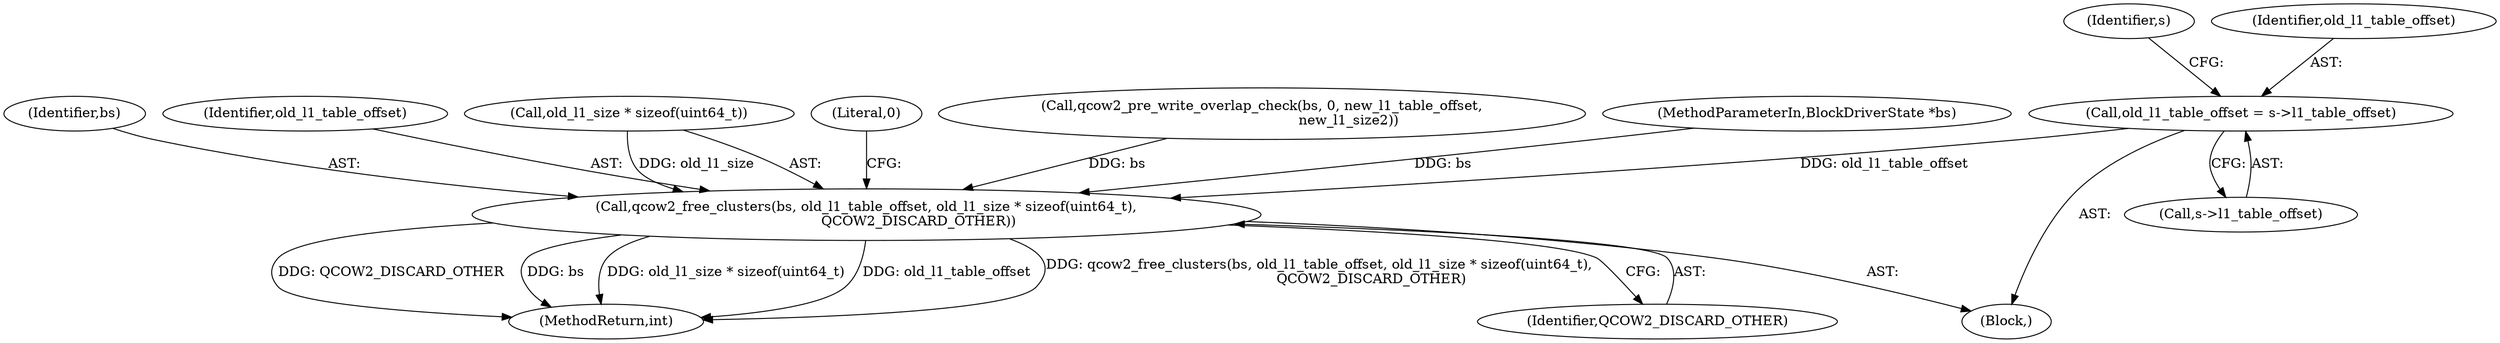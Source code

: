 digraph "0_qemu_cab60de930684c33f67d4e32c7509b567f8c445b@pointer" {
"1000344" [label="(Call,old_l1_table_offset = s->l1_table_offset)"];
"1000369" [label="(Call,qcow2_free_clusters(bs, old_l1_table_offset, old_l1_size * sizeof(uint64_t),\n                        QCOW2_DISCARD_OTHER))"];
"1000370" [label="(Identifier,bs)"];
"1000351" [label="(Identifier,s)"];
"1000371" [label="(Identifier,old_l1_table_offset)"];
"1000372" [label="(Call,old_l1_size * sizeof(uint64_t))"];
"1000346" [label="(Call,s->l1_table_offset)"];
"1000389" [label="(MethodReturn,int)"];
"1000344" [label="(Call,old_l1_table_offset = s->l1_table_offset)"];
"1000108" [label="(Block,)"];
"1000378" [label="(Literal,0)"];
"1000369" [label="(Call,qcow2_free_clusters(bs, old_l1_table_offset, old_l1_size * sizeof(uint64_t),\n                        QCOW2_DISCARD_OTHER))"];
"1000239" [label="(Call,qcow2_pre_write_overlap_check(bs, 0, new_l1_table_offset,\n                                        new_l1_size2))"];
"1000105" [label="(MethodParameterIn,BlockDriverState *bs)"];
"1000345" [label="(Identifier,old_l1_table_offset)"];
"1000376" [label="(Identifier,QCOW2_DISCARD_OTHER)"];
"1000344" -> "1000108"  [label="AST: "];
"1000344" -> "1000346"  [label="CFG: "];
"1000345" -> "1000344"  [label="AST: "];
"1000346" -> "1000344"  [label="AST: "];
"1000351" -> "1000344"  [label="CFG: "];
"1000344" -> "1000369"  [label="DDG: old_l1_table_offset"];
"1000369" -> "1000108"  [label="AST: "];
"1000369" -> "1000376"  [label="CFG: "];
"1000370" -> "1000369"  [label="AST: "];
"1000371" -> "1000369"  [label="AST: "];
"1000372" -> "1000369"  [label="AST: "];
"1000376" -> "1000369"  [label="AST: "];
"1000378" -> "1000369"  [label="CFG: "];
"1000369" -> "1000389"  [label="DDG: qcow2_free_clusters(bs, old_l1_table_offset, old_l1_size * sizeof(uint64_t),\n                        QCOW2_DISCARD_OTHER)"];
"1000369" -> "1000389"  [label="DDG: QCOW2_DISCARD_OTHER"];
"1000369" -> "1000389"  [label="DDG: bs"];
"1000369" -> "1000389"  [label="DDG: old_l1_size * sizeof(uint64_t)"];
"1000369" -> "1000389"  [label="DDG: old_l1_table_offset"];
"1000239" -> "1000369"  [label="DDG: bs"];
"1000105" -> "1000369"  [label="DDG: bs"];
"1000372" -> "1000369"  [label="DDG: old_l1_size"];
}
